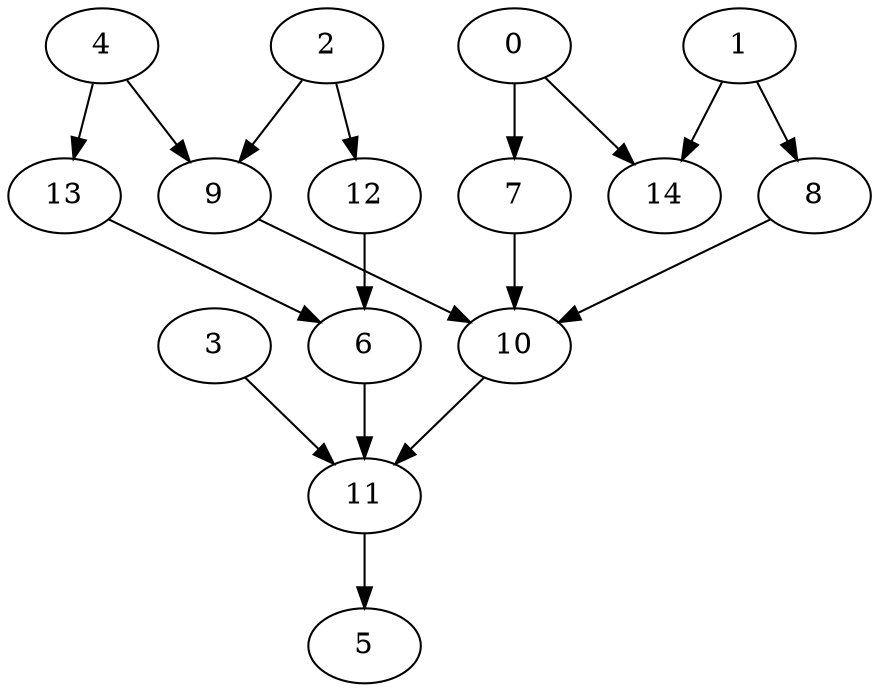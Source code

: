 digraph g1{
0->7;
0->14;
1->8;
1->14;
2->9;
2->12;
3->11;
4->9;
4->13;
6->11;
7->10;
8->10;
9->10;
10->11
11->5;
12->6;
13->6;
}

